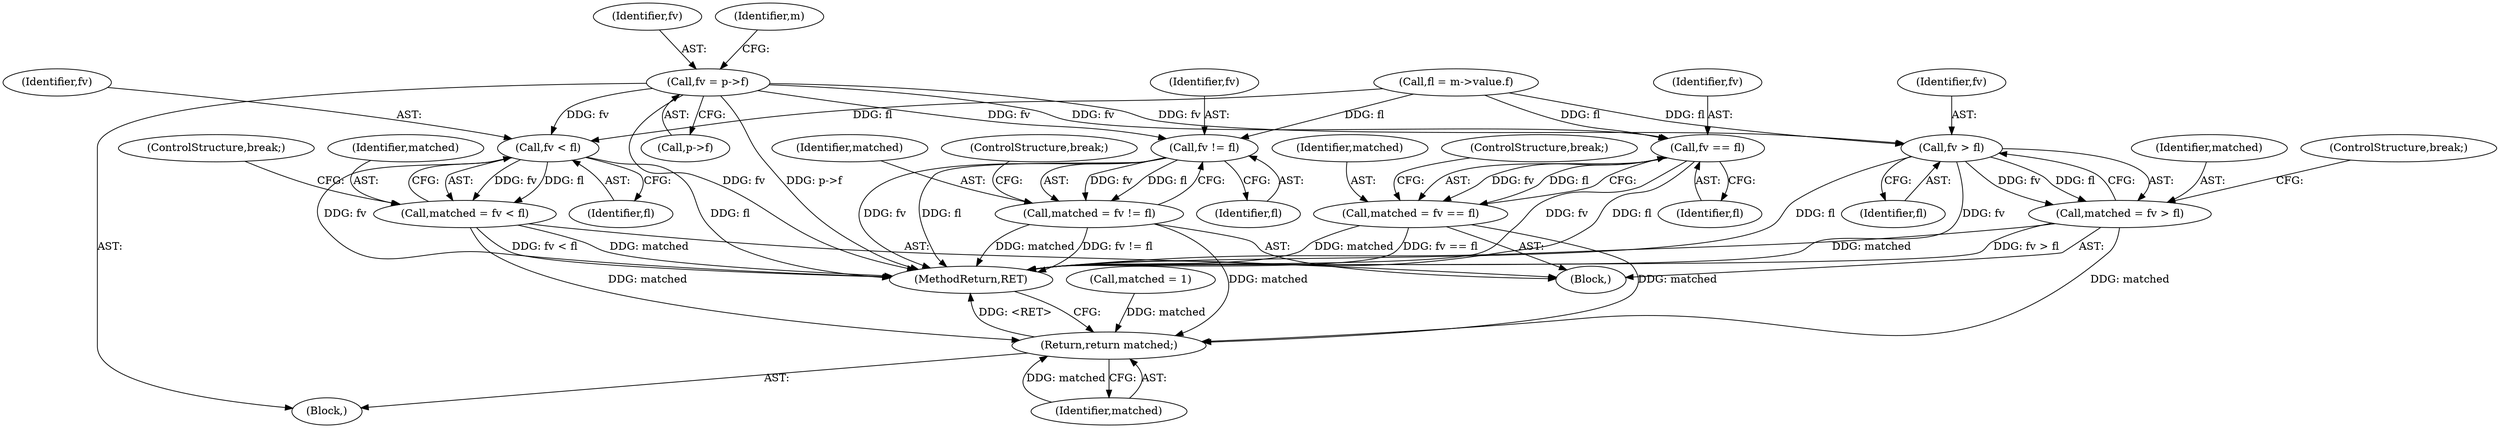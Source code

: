 digraph "0_file_74cafd7de9ec99a14f4480927580e501c8f852c3@pointer" {
"1000195" [label="(Call,fv = p->f)"];
"1000213" [label="(Call,fv != fl)"];
"1000211" [label="(Call,matched = fv != fl)"];
"1000248" [label="(Return,return matched;)"];
"1000220" [label="(Call,fv == fl)"];
"1000218" [label="(Call,matched = fv == fl)"];
"1000227" [label="(Call,fv > fl)"];
"1000225" [label="(Call,matched = fv > fl)"];
"1000234" [label="(Call,fv < fl)"];
"1000232" [label="(Call,matched = fv < fl)"];
"1000227" [label="(Call,fv > fl)"];
"1000204" [label="(Block,)"];
"1000226" [label="(Identifier,matched)"];
"1000220" [label="(Call,fv == fl)"];
"1000218" [label="(Call,matched = fv == fl)"];
"1000195" [label="(Call,fv = p->f)"];
"1000212" [label="(Identifier,matched)"];
"1000230" [label="(ControlStructure,break;)"];
"1000219" [label="(Identifier,matched)"];
"1000211" [label="(Call,matched = fv != fl)"];
"1000234" [label="(Call,fv < fl)"];
"1000214" [label="(Identifier,fv)"];
"1000197" [label="(Call,p->f)"];
"1000229" [label="(Identifier,fl)"];
"1000248" [label="(Return,return matched;)"];
"1000236" [label="(Identifier,fl)"];
"1000249" [label="(Identifier,matched)"];
"1000213" [label="(Call,fv != fl)"];
"1000233" [label="(Identifier,matched)"];
"1000994" [label="(MethodReturn,RET)"];
"1000235" [label="(Identifier,fv)"];
"1000221" [label="(Identifier,fv)"];
"1000215" [label="(Identifier,fl)"];
"1000237" [label="(ControlStructure,break;)"];
"1000206" [label="(Call,matched = 1)"];
"1000196" [label="(Identifier,fv)"];
"1000228" [label="(Identifier,fv)"];
"1000132" [label="(Block,)"];
"1000232" [label="(Call,matched = fv < fl)"];
"1000223" [label="(ControlStructure,break;)"];
"1000225" [label="(Call,matched = fv > fl)"];
"1000188" [label="(Call,fl = m->value.f)"];
"1000216" [label="(ControlStructure,break;)"];
"1000202" [label="(Identifier,m)"];
"1000222" [label="(Identifier,fl)"];
"1000195" -> "1000132"  [label="AST: "];
"1000195" -> "1000197"  [label="CFG: "];
"1000196" -> "1000195"  [label="AST: "];
"1000197" -> "1000195"  [label="AST: "];
"1000202" -> "1000195"  [label="CFG: "];
"1000195" -> "1000994"  [label="DDG: p->f"];
"1000195" -> "1000994"  [label="DDG: fv"];
"1000195" -> "1000213"  [label="DDG: fv"];
"1000195" -> "1000220"  [label="DDG: fv"];
"1000195" -> "1000227"  [label="DDG: fv"];
"1000195" -> "1000234"  [label="DDG: fv"];
"1000213" -> "1000211"  [label="AST: "];
"1000213" -> "1000215"  [label="CFG: "];
"1000214" -> "1000213"  [label="AST: "];
"1000215" -> "1000213"  [label="AST: "];
"1000211" -> "1000213"  [label="CFG: "];
"1000213" -> "1000994"  [label="DDG: fv"];
"1000213" -> "1000994"  [label="DDG: fl"];
"1000213" -> "1000211"  [label="DDG: fv"];
"1000213" -> "1000211"  [label="DDG: fl"];
"1000188" -> "1000213"  [label="DDG: fl"];
"1000211" -> "1000204"  [label="AST: "];
"1000212" -> "1000211"  [label="AST: "];
"1000216" -> "1000211"  [label="CFG: "];
"1000211" -> "1000994"  [label="DDG: matched"];
"1000211" -> "1000994"  [label="DDG: fv != fl"];
"1000211" -> "1000248"  [label="DDG: matched"];
"1000248" -> "1000132"  [label="AST: "];
"1000248" -> "1000249"  [label="CFG: "];
"1000249" -> "1000248"  [label="AST: "];
"1000994" -> "1000248"  [label="CFG: "];
"1000248" -> "1000994"  [label="DDG: <RET>"];
"1000249" -> "1000248"  [label="DDG: matched"];
"1000232" -> "1000248"  [label="DDG: matched"];
"1000206" -> "1000248"  [label="DDG: matched"];
"1000225" -> "1000248"  [label="DDG: matched"];
"1000218" -> "1000248"  [label="DDG: matched"];
"1000220" -> "1000218"  [label="AST: "];
"1000220" -> "1000222"  [label="CFG: "];
"1000221" -> "1000220"  [label="AST: "];
"1000222" -> "1000220"  [label="AST: "];
"1000218" -> "1000220"  [label="CFG: "];
"1000220" -> "1000994"  [label="DDG: fv"];
"1000220" -> "1000994"  [label="DDG: fl"];
"1000220" -> "1000218"  [label="DDG: fv"];
"1000220" -> "1000218"  [label="DDG: fl"];
"1000188" -> "1000220"  [label="DDG: fl"];
"1000218" -> "1000204"  [label="AST: "];
"1000219" -> "1000218"  [label="AST: "];
"1000223" -> "1000218"  [label="CFG: "];
"1000218" -> "1000994"  [label="DDG: matched"];
"1000218" -> "1000994"  [label="DDG: fv == fl"];
"1000227" -> "1000225"  [label="AST: "];
"1000227" -> "1000229"  [label="CFG: "];
"1000228" -> "1000227"  [label="AST: "];
"1000229" -> "1000227"  [label="AST: "];
"1000225" -> "1000227"  [label="CFG: "];
"1000227" -> "1000994"  [label="DDG: fv"];
"1000227" -> "1000994"  [label="DDG: fl"];
"1000227" -> "1000225"  [label="DDG: fv"];
"1000227" -> "1000225"  [label="DDG: fl"];
"1000188" -> "1000227"  [label="DDG: fl"];
"1000225" -> "1000204"  [label="AST: "];
"1000226" -> "1000225"  [label="AST: "];
"1000230" -> "1000225"  [label="CFG: "];
"1000225" -> "1000994"  [label="DDG: fv > fl"];
"1000225" -> "1000994"  [label="DDG: matched"];
"1000234" -> "1000232"  [label="AST: "];
"1000234" -> "1000236"  [label="CFG: "];
"1000235" -> "1000234"  [label="AST: "];
"1000236" -> "1000234"  [label="AST: "];
"1000232" -> "1000234"  [label="CFG: "];
"1000234" -> "1000994"  [label="DDG: fl"];
"1000234" -> "1000994"  [label="DDG: fv"];
"1000234" -> "1000232"  [label="DDG: fv"];
"1000234" -> "1000232"  [label="DDG: fl"];
"1000188" -> "1000234"  [label="DDG: fl"];
"1000232" -> "1000204"  [label="AST: "];
"1000233" -> "1000232"  [label="AST: "];
"1000237" -> "1000232"  [label="CFG: "];
"1000232" -> "1000994"  [label="DDG: matched"];
"1000232" -> "1000994"  [label="DDG: fv < fl"];
}
